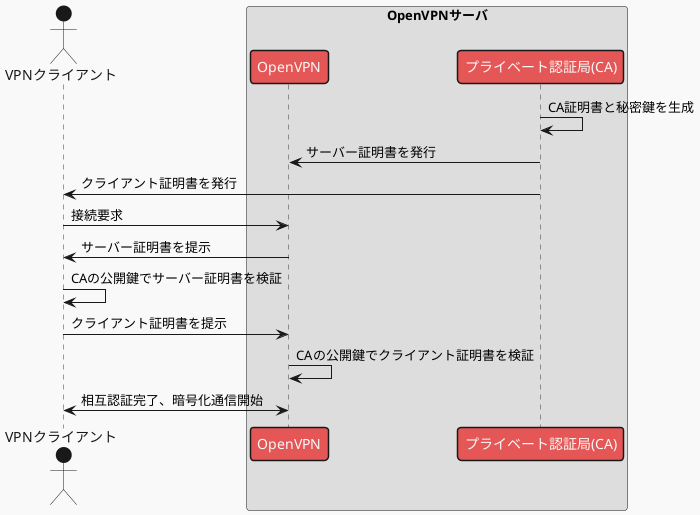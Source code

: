 @startuml

!theme mars

actor "VPNクライアント" as Client


box "OpenVPNサーバ"
participant "OpenVPN" as Server
participant "プライベート認証局(CA)" as CA
end box

CA -> CA: CA証明書と秘密鍵を生成
CA -> Server: サーバー証明書を発行
CA -> Client: クライアント証明書を発行

Client -> Server: 接続要求
Server -> Client: サーバー証明書を提示
Client -> Client: CAの公開鍵でサーバー証明書を検証
Client -> Server: クライアント証明書を提示
Server -> Server: CAの公開鍵でクライアント証明書を検証
Client <-> Server: 相互認証完了、暗号化通信開始
@enduml